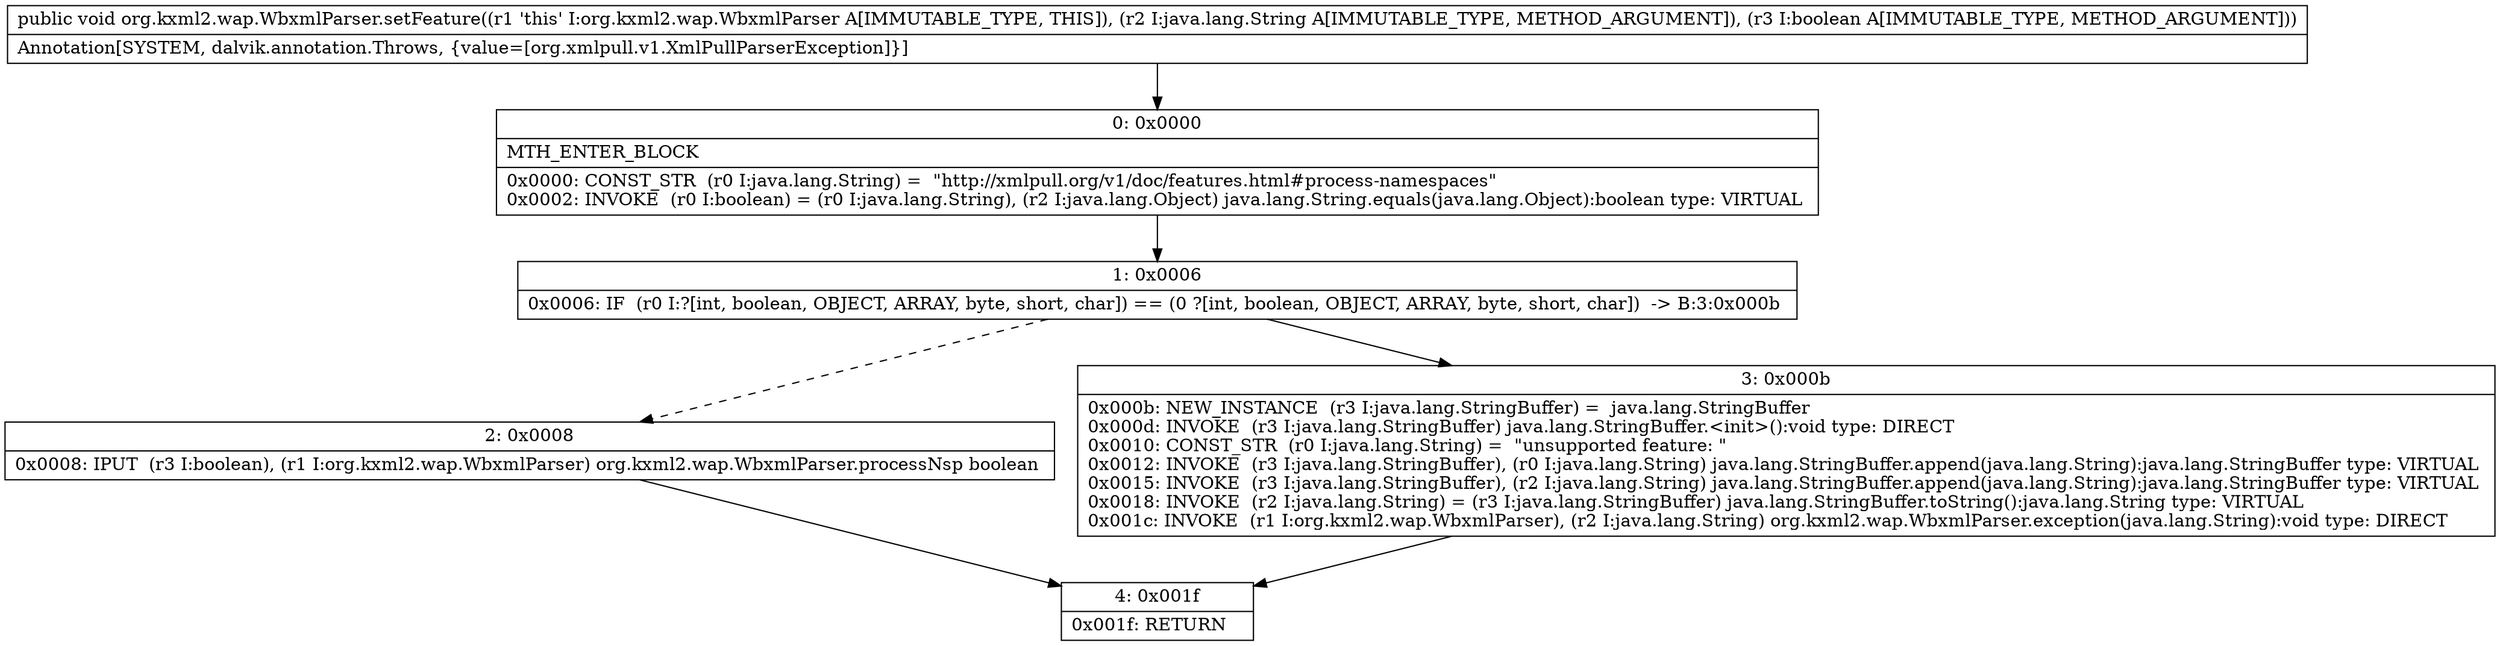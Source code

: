 digraph "CFG fororg.kxml2.wap.WbxmlParser.setFeature(Ljava\/lang\/String;Z)V" {
Node_0 [shape=record,label="{0\:\ 0x0000|MTH_ENTER_BLOCK\l|0x0000: CONST_STR  (r0 I:java.lang.String) =  \"http:\/\/xmlpull.org\/v1\/doc\/features.html#process\-namespaces\" \l0x0002: INVOKE  (r0 I:boolean) = (r0 I:java.lang.String), (r2 I:java.lang.Object) java.lang.String.equals(java.lang.Object):boolean type: VIRTUAL \l}"];
Node_1 [shape=record,label="{1\:\ 0x0006|0x0006: IF  (r0 I:?[int, boolean, OBJECT, ARRAY, byte, short, char]) == (0 ?[int, boolean, OBJECT, ARRAY, byte, short, char])  \-\> B:3:0x000b \l}"];
Node_2 [shape=record,label="{2\:\ 0x0008|0x0008: IPUT  (r3 I:boolean), (r1 I:org.kxml2.wap.WbxmlParser) org.kxml2.wap.WbxmlParser.processNsp boolean \l}"];
Node_3 [shape=record,label="{3\:\ 0x000b|0x000b: NEW_INSTANCE  (r3 I:java.lang.StringBuffer) =  java.lang.StringBuffer \l0x000d: INVOKE  (r3 I:java.lang.StringBuffer) java.lang.StringBuffer.\<init\>():void type: DIRECT \l0x0010: CONST_STR  (r0 I:java.lang.String) =  \"unsupported feature: \" \l0x0012: INVOKE  (r3 I:java.lang.StringBuffer), (r0 I:java.lang.String) java.lang.StringBuffer.append(java.lang.String):java.lang.StringBuffer type: VIRTUAL \l0x0015: INVOKE  (r3 I:java.lang.StringBuffer), (r2 I:java.lang.String) java.lang.StringBuffer.append(java.lang.String):java.lang.StringBuffer type: VIRTUAL \l0x0018: INVOKE  (r2 I:java.lang.String) = (r3 I:java.lang.StringBuffer) java.lang.StringBuffer.toString():java.lang.String type: VIRTUAL \l0x001c: INVOKE  (r1 I:org.kxml2.wap.WbxmlParser), (r2 I:java.lang.String) org.kxml2.wap.WbxmlParser.exception(java.lang.String):void type: DIRECT \l}"];
Node_4 [shape=record,label="{4\:\ 0x001f|0x001f: RETURN   \l}"];
MethodNode[shape=record,label="{public void org.kxml2.wap.WbxmlParser.setFeature((r1 'this' I:org.kxml2.wap.WbxmlParser A[IMMUTABLE_TYPE, THIS]), (r2 I:java.lang.String A[IMMUTABLE_TYPE, METHOD_ARGUMENT]), (r3 I:boolean A[IMMUTABLE_TYPE, METHOD_ARGUMENT]))  | Annotation[SYSTEM, dalvik.annotation.Throws, \{value=[org.xmlpull.v1.XmlPullParserException]\}]\l}"];
MethodNode -> Node_0;
Node_0 -> Node_1;
Node_1 -> Node_2[style=dashed];
Node_1 -> Node_3;
Node_2 -> Node_4;
Node_3 -> Node_4;
}

